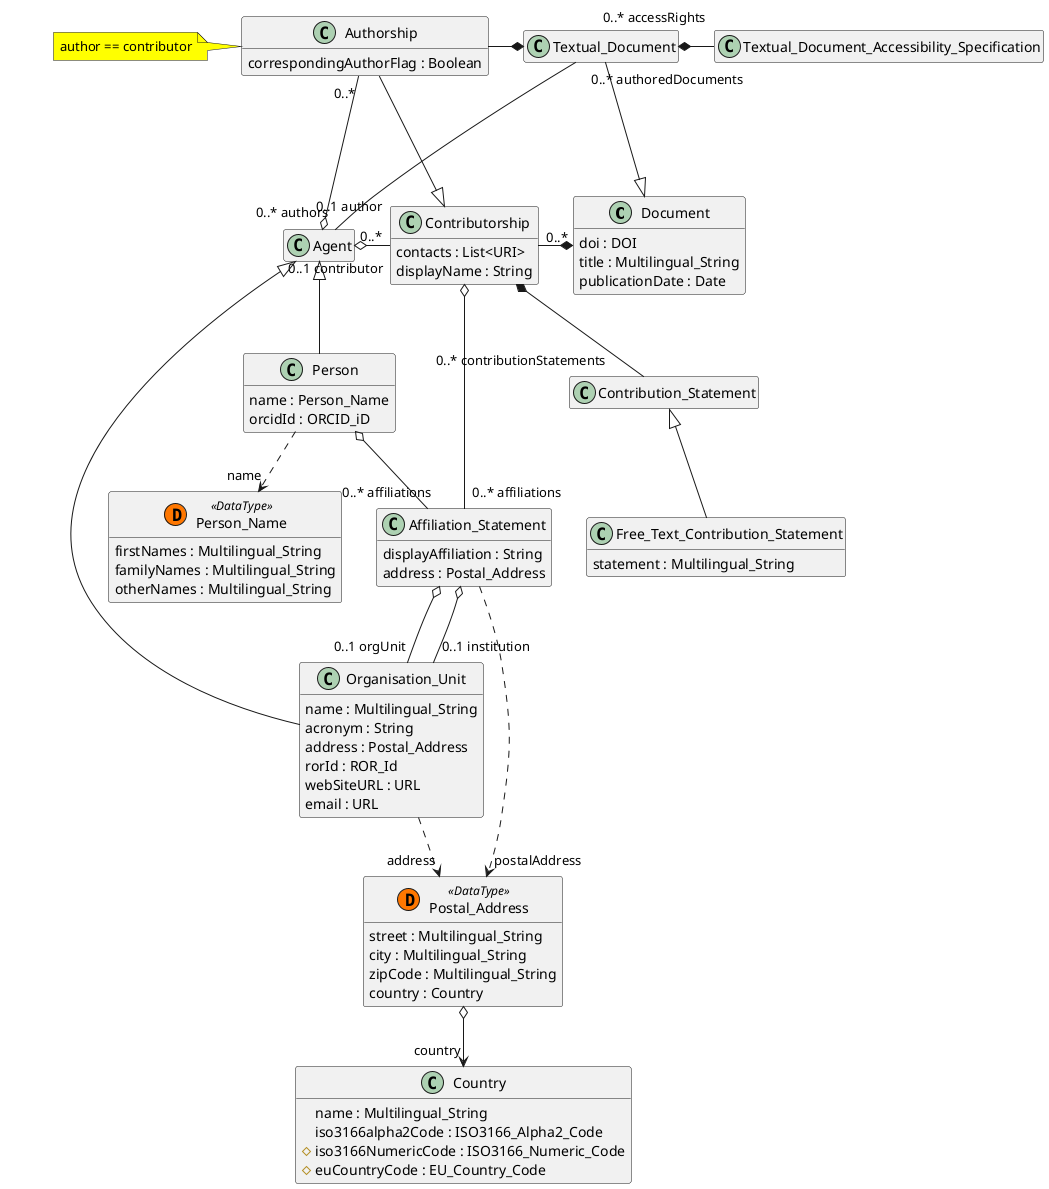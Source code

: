 @startuml
	!startsub common
	!define datatype(x) class x << (D,#FF7700) DataType>>
	hide empty members
	skinparam BoxPadding 120
	!endsub

    !startsub Contributorship
    class "Document" {
        doi : DOI
        title : Multilingual_String
        publicationDate : Date
    }
    !endsub
    class "Textual_Document" {
    }
    class "Textual_Document_Accessibility_Specification" {
    }
    !startsub Agent
    class "Agent" {

    }
    class "Organisation_Unit" {
        name : Multilingual_String
        acronym : String
        address : Postal_Address
        rorId : ROR_Id
        webSiteURL : URL
        email : URL
    }
    class "Person" {
        name : Person_Name
        orcidId : ORCID_iD
    }
    datatype("Person_Name") {
        firstNames : Multilingual_String
        familyNames : Multilingual_String
        otherNames : Multilingual_String
    } 
    datatype("Postal_Address") {
        street : Multilingual_String 
        city : Multilingual_String
        zipCode : Multilingual_String 
        country : Country
    }
    class "Country" {
        name : Multilingual_String
        iso3166alpha2Code : ISO3166_Alpha2_Code
        # iso3166NumericCode : ISO3166_Numeric_Code
        # euCountryCode : EU_Country_Code
    }
	"Postal_Address" o--> "country" "Country"
    !endsub
    class "Authorship" {
        correspondingAuthorFlag : Boolean 
    }
    note left #yellow: author == contributor
    !startsub Contributorship
    class "Contributorship" {
        contacts : List<URI> 
        displayName : String
    }
    class "Contribution_Statement" {
    }
    class "Free_Text_Contribution_Statement" {
        statement : Multilingual_String
    }
    class "Affiliation_Statement" {
        displayAffiliation : String 
        address : Postal_Address
    }
    !endsub

!startsub Contributorship
"Affiliation_Statement" ..> "postalAddress" "Postal_Address"
"Affiliation_Statement" o-- "0..1 orgUnit" "Organisation_Unit"
"Affiliation_Statement" o-- "0..1 institution" "Organisation_Unit"
' "Affiliation_Statement" o-- "person" "Person"
"Person" o-- "0..* affiliations" "Affiliation_Statement"
"Contribution_Statement" <|-- "Free_Text_Contribution_Statement"
"Contributorship" "0..*" --r--* "Document"
"Contributorship" "0..*" --l--o "0..1 contributor" "Agent"
"Contributorship" o-- "0..* affiliations" "Affiliation_Statement"
"Contributorship" *-- "0..* contributionStatements" "Contribution_Statement"
!endsub
"Authorship" -r-* "Textual_Document"
"Contributorship" <|-u- "Authorship"
"Authorship" "0..*" --o "0..1 author" "Agent"
!startsub Agent
"Person" ..> "name" "Person_Name"
"Agent" <|-- "Person"
"Agent" <|-- "Organisation_Unit"
"Organisation_Unit" ..> "address" "Postal_Address"
!endsub
"Document" <|-u- "Textual_Document"
"Textual_Document" *-r- "0..* accessRights" "Textual_Document_Accessibility_Specification"
"Textual_Document" "0..* authoredDocuments" --- "0..* authors" "Agent"
@enduml